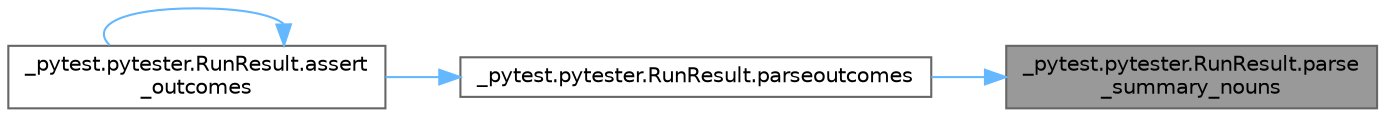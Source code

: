 digraph "_pytest.pytester.RunResult.parse_summary_nouns"
{
 // LATEX_PDF_SIZE
  bgcolor="transparent";
  edge [fontname=Helvetica,fontsize=10,labelfontname=Helvetica,labelfontsize=10];
  node [fontname=Helvetica,fontsize=10,shape=box,height=0.2,width=0.4];
  rankdir="RL";
  Node1 [id="Node000001",label="_pytest.pytester.RunResult.parse\l_summary_nouns",height=0.2,width=0.4,color="gray40", fillcolor="grey60", style="filled", fontcolor="black",tooltip=" "];
  Node1 -> Node2 [id="edge1_Node000001_Node000002",dir="back",color="steelblue1",style="solid",tooltip=" "];
  Node2 [id="Node000002",label="_pytest.pytester.RunResult.parseoutcomes",height=0.2,width=0.4,color="grey40", fillcolor="white", style="filled",URL="$class__pytest_1_1pytester_1_1_run_result.html#a6303c4ae3d8915be12c74ec4f9341cea",tooltip=" "];
  Node2 -> Node3 [id="edge2_Node000002_Node000003",dir="back",color="steelblue1",style="solid",tooltip=" "];
  Node3 [id="Node000003",label="_pytest.pytester.RunResult.assert\l_outcomes",height=0.2,width=0.4,color="grey40", fillcolor="white", style="filled",URL="$class__pytest_1_1pytester_1_1_run_result.html#a19c521fc38fe571a8be562f4986db765",tooltip=" "];
  Node3 -> Node3 [id="edge3_Node000003_Node000003",dir="back",color="steelblue1",style="solid",tooltip=" "];
}
